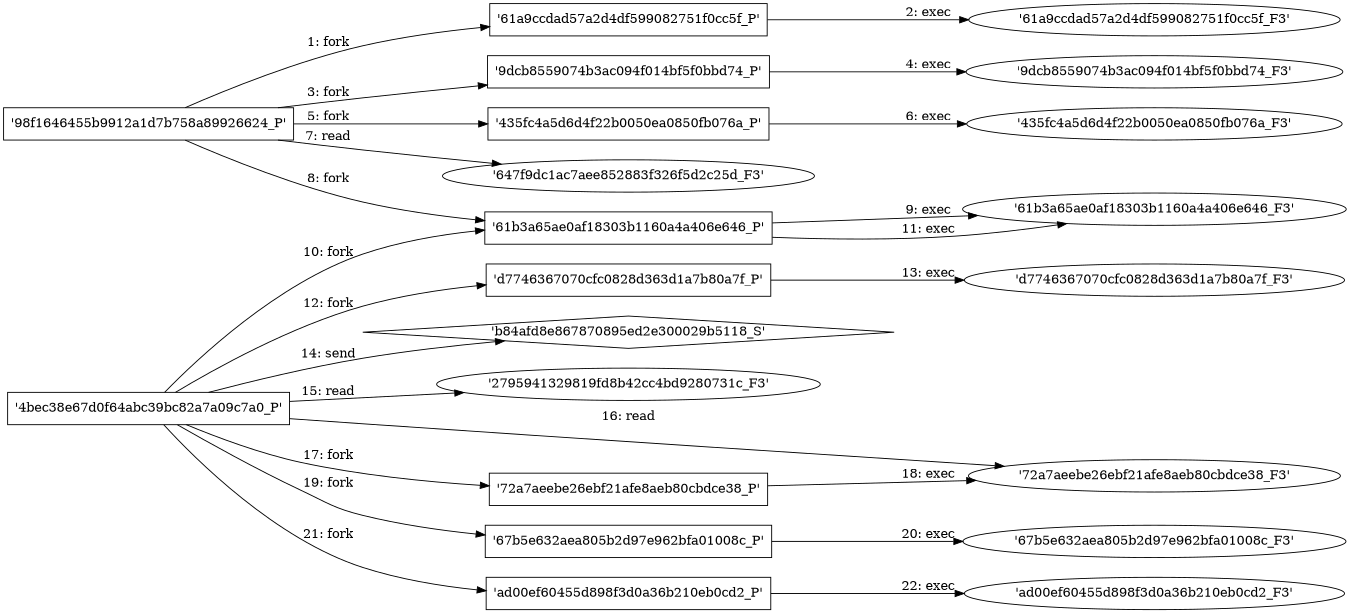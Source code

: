 digraph "D:\Learning\Paper\apt\基于CTI的攻击预警\Dataset\攻击图\ASGfromALLCTI\Threat Source newsletter for July 30, 2020.dot" {
rankdir="LR"
size="9"
fixedsize="false"
splines="true"
nodesep=0.3
ranksep=0
fontsize=10
overlap="scalexy"
engine= "neato"
	"'98f1646455b9912a1d7b758a89926624_P'" [node_type=Process shape=box]
	"'61a9ccdad57a2d4df599082751f0cc5f_P'" [node_type=Process shape=box]
	"'98f1646455b9912a1d7b758a89926624_P'" -> "'61a9ccdad57a2d4df599082751f0cc5f_P'" [label="1: fork"]
	"'61a9ccdad57a2d4df599082751f0cc5f_P'" [node_type=Process shape=box]
	"'61a9ccdad57a2d4df599082751f0cc5f_F3'" [node_type=File shape=ellipse]
	"'61a9ccdad57a2d4df599082751f0cc5f_P'" -> "'61a9ccdad57a2d4df599082751f0cc5f_F3'" [label="2: exec"]
	"'98f1646455b9912a1d7b758a89926624_P'" [node_type=Process shape=box]
	"'9dcb8559074b3ac094f014bf5f0bbd74_P'" [node_type=Process shape=box]
	"'98f1646455b9912a1d7b758a89926624_P'" -> "'9dcb8559074b3ac094f014bf5f0bbd74_P'" [label="3: fork"]
	"'9dcb8559074b3ac094f014bf5f0bbd74_P'" [node_type=Process shape=box]
	"'9dcb8559074b3ac094f014bf5f0bbd74_F3'" [node_type=File shape=ellipse]
	"'9dcb8559074b3ac094f014bf5f0bbd74_P'" -> "'9dcb8559074b3ac094f014bf5f0bbd74_F3'" [label="4: exec"]
	"'98f1646455b9912a1d7b758a89926624_P'" [node_type=Process shape=box]
	"'435fc4a5d6d4f22b0050ea0850fb076a_P'" [node_type=Process shape=box]
	"'98f1646455b9912a1d7b758a89926624_P'" -> "'435fc4a5d6d4f22b0050ea0850fb076a_P'" [label="5: fork"]
	"'435fc4a5d6d4f22b0050ea0850fb076a_P'" [node_type=Process shape=box]
	"'435fc4a5d6d4f22b0050ea0850fb076a_F3'" [node_type=File shape=ellipse]
	"'435fc4a5d6d4f22b0050ea0850fb076a_P'" -> "'435fc4a5d6d4f22b0050ea0850fb076a_F3'" [label="6: exec"]
	"'647f9dc1ac7aee852883f326f5d2c25d_F3'" [node_type=file shape=ellipse]
	"'98f1646455b9912a1d7b758a89926624_P'" [node_type=Process shape=box]
	"'98f1646455b9912a1d7b758a89926624_P'" -> "'647f9dc1ac7aee852883f326f5d2c25d_F3'" [label="7: read"]
	"'98f1646455b9912a1d7b758a89926624_P'" [node_type=Process shape=box]
	"'61b3a65ae0af18303b1160a4a406e646_P'" [node_type=Process shape=box]
	"'98f1646455b9912a1d7b758a89926624_P'" -> "'61b3a65ae0af18303b1160a4a406e646_P'" [label="8: fork"]
	"'61b3a65ae0af18303b1160a4a406e646_P'" [node_type=Process shape=box]
	"'61b3a65ae0af18303b1160a4a406e646_F3'" [node_type=File shape=ellipse]
	"'61b3a65ae0af18303b1160a4a406e646_P'" -> "'61b3a65ae0af18303b1160a4a406e646_F3'" [label="9: exec"]
	"'4bec38e67d0f64abc39bc82a7a09c7a0_P'" [node_type=Process shape=box]
	"'61b3a65ae0af18303b1160a4a406e646_P'" [node_type=Process shape=box]
	"'4bec38e67d0f64abc39bc82a7a09c7a0_P'" -> "'61b3a65ae0af18303b1160a4a406e646_P'" [label="10: fork"]
	"'61b3a65ae0af18303b1160a4a406e646_P'" [node_type=Process shape=box]
	"'61b3a65ae0af18303b1160a4a406e646_F3'" [node_type=File shape=ellipse]
	"'61b3a65ae0af18303b1160a4a406e646_P'" -> "'61b3a65ae0af18303b1160a4a406e646_F3'" [label="11: exec"]
	"'4bec38e67d0f64abc39bc82a7a09c7a0_P'" [node_type=Process shape=box]
	"'d7746367070cfc0828d363d1a7b80a7f_P'" [node_type=Process shape=box]
	"'4bec38e67d0f64abc39bc82a7a09c7a0_P'" -> "'d7746367070cfc0828d363d1a7b80a7f_P'" [label="12: fork"]
	"'d7746367070cfc0828d363d1a7b80a7f_P'" [node_type=Process shape=box]
	"'d7746367070cfc0828d363d1a7b80a7f_F3'" [node_type=File shape=ellipse]
	"'d7746367070cfc0828d363d1a7b80a7f_P'" -> "'d7746367070cfc0828d363d1a7b80a7f_F3'" [label="13: exec"]
	"'b84afd8e867870895ed2e300029b5118_S'" [node_type=Socket shape=diamond]
	"'4bec38e67d0f64abc39bc82a7a09c7a0_P'" [node_type=Process shape=box]
	"'4bec38e67d0f64abc39bc82a7a09c7a0_P'" -> "'b84afd8e867870895ed2e300029b5118_S'" [label="14: send"]
	"'2795941329819fd8b42cc4bd9280731c_F3'" [node_type=file shape=ellipse]
	"'4bec38e67d0f64abc39bc82a7a09c7a0_P'" [node_type=Process shape=box]
	"'4bec38e67d0f64abc39bc82a7a09c7a0_P'" -> "'2795941329819fd8b42cc4bd9280731c_F3'" [label="15: read"]
	"'72a7aeebe26ebf21afe8aeb80cbdce38_F3'" [node_type=file shape=ellipse]
	"'4bec38e67d0f64abc39bc82a7a09c7a0_P'" [node_type=Process shape=box]
	"'4bec38e67d0f64abc39bc82a7a09c7a0_P'" -> "'72a7aeebe26ebf21afe8aeb80cbdce38_F3'" [label="16: read"]
	"'4bec38e67d0f64abc39bc82a7a09c7a0_P'" [node_type=Process shape=box]
	"'72a7aeebe26ebf21afe8aeb80cbdce38_P'" [node_type=Process shape=box]
	"'4bec38e67d0f64abc39bc82a7a09c7a0_P'" -> "'72a7aeebe26ebf21afe8aeb80cbdce38_P'" [label="17: fork"]
	"'72a7aeebe26ebf21afe8aeb80cbdce38_P'" [node_type=Process shape=box]
	"'72a7aeebe26ebf21afe8aeb80cbdce38_F3'" [node_type=File shape=ellipse]
	"'72a7aeebe26ebf21afe8aeb80cbdce38_P'" -> "'72a7aeebe26ebf21afe8aeb80cbdce38_F3'" [label="18: exec"]
	"'4bec38e67d0f64abc39bc82a7a09c7a0_P'" [node_type=Process shape=box]
	"'67b5e632aea805b2d97e962bfa01008c_P'" [node_type=Process shape=box]
	"'4bec38e67d0f64abc39bc82a7a09c7a0_P'" -> "'67b5e632aea805b2d97e962bfa01008c_P'" [label="19: fork"]
	"'67b5e632aea805b2d97e962bfa01008c_P'" [node_type=Process shape=box]
	"'67b5e632aea805b2d97e962bfa01008c_F3'" [node_type=File shape=ellipse]
	"'67b5e632aea805b2d97e962bfa01008c_P'" -> "'67b5e632aea805b2d97e962bfa01008c_F3'" [label="20: exec"]
	"'4bec38e67d0f64abc39bc82a7a09c7a0_P'" [node_type=Process shape=box]
	"'ad00ef60455d898f3d0a36b210eb0cd2_P'" [node_type=Process shape=box]
	"'4bec38e67d0f64abc39bc82a7a09c7a0_P'" -> "'ad00ef60455d898f3d0a36b210eb0cd2_P'" [label="21: fork"]
	"'ad00ef60455d898f3d0a36b210eb0cd2_P'" [node_type=Process shape=box]
	"'ad00ef60455d898f3d0a36b210eb0cd2_F3'" [node_type=File shape=ellipse]
	"'ad00ef60455d898f3d0a36b210eb0cd2_P'" -> "'ad00ef60455d898f3d0a36b210eb0cd2_F3'" [label="22: exec"]
}
